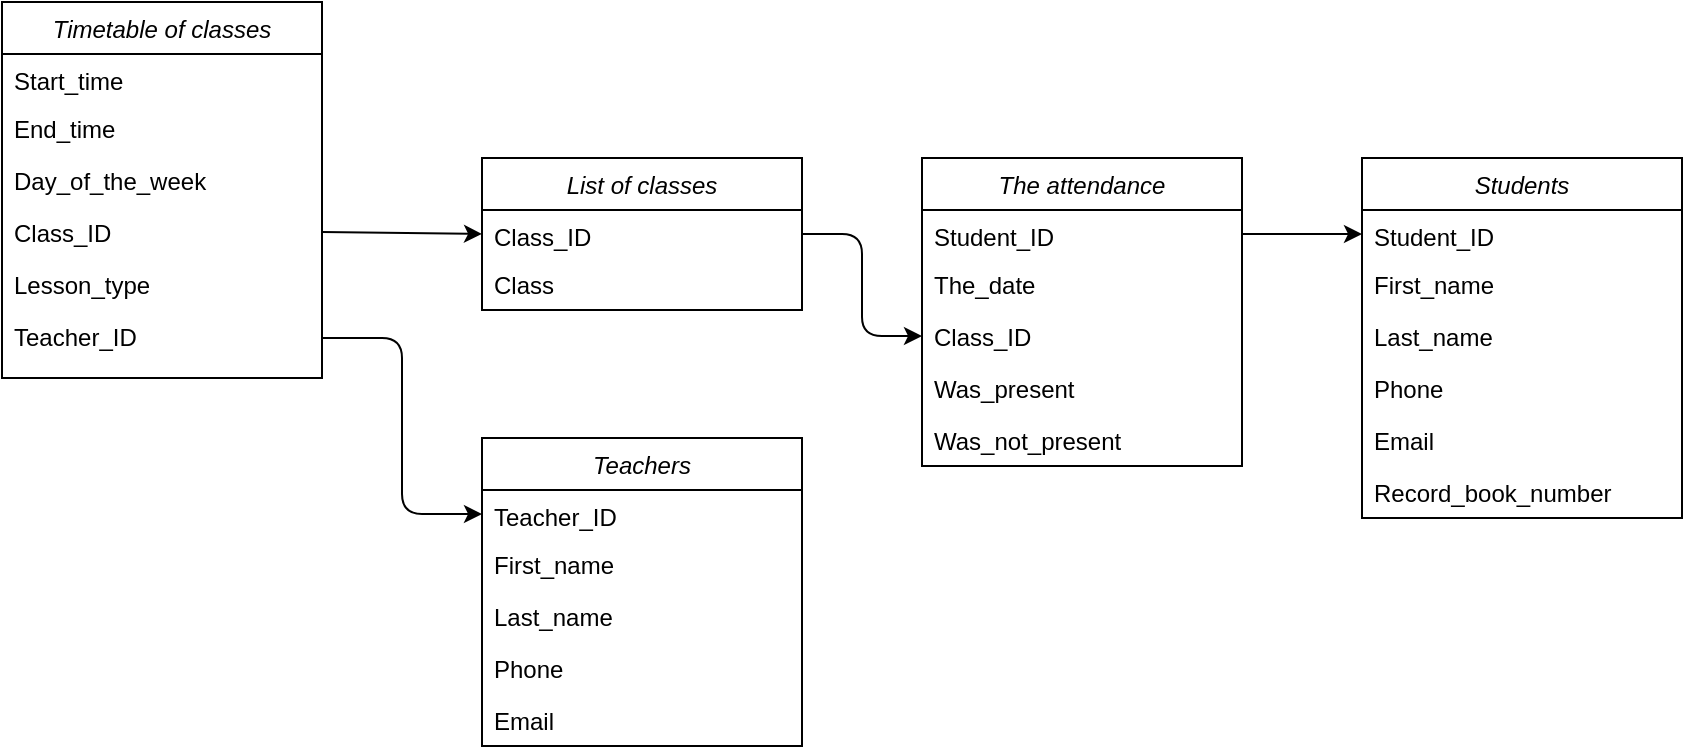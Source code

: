 <mxfile version="13.1.2" type="github"><diagram id="C5RBs43oDa-KdzZeNtuy" name="Page-1"><mxGraphModel dx="1865" dy="1700" grid="1" gridSize="10" guides="1" tooltips="1" connect="1" arrows="1" fold="1" page="1" pageScale="1" pageWidth="827" pageHeight="1169" math="0" shadow="0"><root><mxCell id="WIyWlLk6GJQsqaUBKTNV-0"/><mxCell id="WIyWlLk6GJQsqaUBKTNV-1" parent="WIyWlLk6GJQsqaUBKTNV-0"/><mxCell id="FdyKd0X-Y1TDhLB3n5l7-35" value="" style="endArrow=classic;html=1;entryX=0;entryY=0.5;entryDx=0;entryDy=0;exitX=1;exitY=0.5;exitDx=0;exitDy=0;" edge="1" parent="WIyWlLk6GJQsqaUBKTNV-1" source="FdyKd0X-Y1TDhLB3n5l7-25" target="zkfFHV4jXpPFQw0GAbJ--1"><mxGeometry width="50" height="50" relative="1" as="geometry"><mxPoint x="150" y="-190" as="sourcePoint"/><mxPoint x="200" y="-240" as="targetPoint"/><Array as="points"><mxPoint x="160" y="-52"/><mxPoint x="180" y="-52"/></Array></mxGeometry></mxCell><mxCell id="zkfFHV4jXpPFQw0GAbJ--0" value="Students" style="swimlane;fontStyle=2;align=center;verticalAlign=top;childLayout=stackLayout;horizontal=1;startSize=26;horizontalStack=0;resizeParent=1;resizeLast=0;collapsible=1;marginBottom=0;rounded=0;shadow=0;strokeWidth=1;" parent="WIyWlLk6GJQsqaUBKTNV-1" vertex="1"><mxGeometry x="210" y="-90" width="160" height="180" as="geometry"><mxRectangle x="230" y="140" width="160" height="26" as="alternateBounds"/></mxGeometry></mxCell><mxCell id="zkfFHV4jXpPFQw0GAbJ--1" value="Student_ID" style="text;align=left;verticalAlign=top;spacingLeft=4;spacingRight=4;overflow=hidden;rotatable=0;points=[[0,0.5],[1,0.5]];portConstraint=eastwest;" parent="zkfFHV4jXpPFQw0GAbJ--0" vertex="1"><mxGeometry y="26" width="160" height="24" as="geometry"/></mxCell><mxCell id="FdyKd0X-Y1TDhLB3n5l7-4" value="First_name" style="text;align=left;verticalAlign=top;spacingLeft=4;spacingRight=4;overflow=hidden;rotatable=0;points=[[0,0.5],[1,0.5]];portConstraint=eastwest;" vertex="1" parent="zkfFHV4jXpPFQw0GAbJ--0"><mxGeometry y="50" width="160" height="26" as="geometry"/></mxCell><mxCell id="FdyKd0X-Y1TDhLB3n5l7-0" value="Last_name" style="text;align=left;verticalAlign=top;spacingLeft=4;spacingRight=4;overflow=hidden;rotatable=0;points=[[0,0.5],[1,0.5]];portConstraint=eastwest;" vertex="1" parent="zkfFHV4jXpPFQw0GAbJ--0"><mxGeometry y="76" width="160" height="26" as="geometry"/></mxCell><mxCell id="zkfFHV4jXpPFQw0GAbJ--2" value="Phone" style="text;align=left;verticalAlign=top;spacingLeft=4;spacingRight=4;overflow=hidden;rotatable=0;points=[[0,0.5],[1,0.5]];portConstraint=eastwest;rounded=0;shadow=0;html=0;" parent="zkfFHV4jXpPFQw0GAbJ--0" vertex="1"><mxGeometry y="102" width="160" height="26" as="geometry"/></mxCell><mxCell id="zkfFHV4jXpPFQw0GAbJ--5" value="Email" style="text;align=left;verticalAlign=top;spacingLeft=4;spacingRight=4;overflow=hidden;rotatable=0;points=[[0,0.5],[1,0.5]];portConstraint=eastwest;" parent="zkfFHV4jXpPFQw0GAbJ--0" vertex="1"><mxGeometry y="128" width="160" height="26" as="geometry"/></mxCell><mxCell id="FdyKd0X-Y1TDhLB3n5l7-6" value="Record_book_number" style="text;align=left;verticalAlign=top;spacingLeft=4;spacingRight=4;overflow=hidden;rotatable=0;points=[[0,0.5],[1,0.5]];portConstraint=eastwest;rounded=0;shadow=0;html=0;" vertex="1" parent="zkfFHV4jXpPFQw0GAbJ--0"><mxGeometry y="154" width="160" height="24" as="geometry"/></mxCell><mxCell id="FdyKd0X-Y1TDhLB3n5l7-24" value="The attendance" style="swimlane;fontStyle=2;align=center;verticalAlign=top;childLayout=stackLayout;horizontal=1;startSize=26;horizontalStack=0;resizeParent=1;resizeLast=0;collapsible=1;marginBottom=0;rounded=0;shadow=0;strokeWidth=1;" vertex="1" parent="WIyWlLk6GJQsqaUBKTNV-1"><mxGeometry x="-10" y="-90" width="160" height="154" as="geometry"><mxRectangle x="230" y="140" width="160" height="26" as="alternateBounds"/></mxGeometry></mxCell><mxCell id="FdyKd0X-Y1TDhLB3n5l7-25" value="Student_ID" style="text;align=left;verticalAlign=top;spacingLeft=4;spacingRight=4;overflow=hidden;rotatable=0;points=[[0,0.5],[1,0.5]];portConstraint=eastwest;" vertex="1" parent="FdyKd0X-Y1TDhLB3n5l7-24"><mxGeometry y="26" width="160" height="24" as="geometry"/></mxCell><mxCell id="FdyKd0X-Y1TDhLB3n5l7-26" value="The_date" style="text;align=left;verticalAlign=top;spacingLeft=4;spacingRight=4;overflow=hidden;rotatable=0;points=[[0,0.5],[1,0.5]];portConstraint=eastwest;" vertex="1" parent="FdyKd0X-Y1TDhLB3n5l7-24"><mxGeometry y="50" width="160" height="26" as="geometry"/></mxCell><mxCell id="FdyKd0X-Y1TDhLB3n5l7-27" value="Class_ID" style="text;align=left;verticalAlign=top;spacingLeft=4;spacingRight=4;overflow=hidden;rotatable=0;points=[[0,0.5],[1,0.5]];portConstraint=eastwest;" vertex="1" parent="FdyKd0X-Y1TDhLB3n5l7-24"><mxGeometry y="76" width="160" height="26" as="geometry"/></mxCell><mxCell id="FdyKd0X-Y1TDhLB3n5l7-28" value="Was_present" style="text;align=left;verticalAlign=top;spacingLeft=4;spacingRight=4;overflow=hidden;rotatable=0;points=[[0,0.5],[1,0.5]];portConstraint=eastwest;rounded=0;shadow=0;html=0;" vertex="1" parent="FdyKd0X-Y1TDhLB3n5l7-24"><mxGeometry y="102" width="160" height="26" as="geometry"/></mxCell><mxCell id="FdyKd0X-Y1TDhLB3n5l7-29" value="Was_not_present" style="text;align=left;verticalAlign=top;spacingLeft=4;spacingRight=4;overflow=hidden;rotatable=0;points=[[0,0.5],[1,0.5]];portConstraint=eastwest;" vertex="1" parent="FdyKd0X-Y1TDhLB3n5l7-24"><mxGeometry y="128" width="160" height="26" as="geometry"/></mxCell><mxCell id="FdyKd0X-Y1TDhLB3n5l7-36" value="" style="endArrow=classic;html=1;exitX=1;exitY=0.5;exitDx=0;exitDy=0;entryX=0;entryY=0.5;entryDx=0;entryDy=0;" edge="1" parent="WIyWlLk6GJQsqaUBKTNV-1" source="FdyKd0X-Y1TDhLB3n5l7-16" target="FdyKd0X-Y1TDhLB3n5l7-27"><mxGeometry width="50" height="50" relative="1" as="geometry"><mxPoint x="-60" as="sourcePoint"/><mxPoint x="-10" y="-50" as="targetPoint"/><Array as="points"><mxPoint x="-40" y="-52"/><mxPoint x="-40" y="-30"/><mxPoint x="-40" y="-1"/></Array></mxGeometry></mxCell><mxCell id="FdyKd0X-Y1TDhLB3n5l7-15" value="List of classes" style="swimlane;fontStyle=2;align=center;verticalAlign=top;childLayout=stackLayout;horizontal=1;startSize=26;horizontalStack=0;resizeParent=1;resizeLast=0;collapsible=1;marginBottom=0;rounded=0;shadow=0;strokeWidth=1;" vertex="1" parent="WIyWlLk6GJQsqaUBKTNV-1"><mxGeometry x="-230" y="-90" width="160" height="76" as="geometry"><mxRectangle x="230" y="140" width="160" height="26" as="alternateBounds"/></mxGeometry></mxCell><mxCell id="FdyKd0X-Y1TDhLB3n5l7-16" value="Class_ID" style="text;align=left;verticalAlign=top;spacingLeft=4;spacingRight=4;overflow=hidden;rotatable=0;points=[[0,0.5],[1,0.5]];portConstraint=eastwest;" vertex="1" parent="FdyKd0X-Y1TDhLB3n5l7-15"><mxGeometry y="26" width="160" height="24" as="geometry"/></mxCell><mxCell id="FdyKd0X-Y1TDhLB3n5l7-17" value="Class" style="text;align=left;verticalAlign=top;spacingLeft=4;spacingRight=4;overflow=hidden;rotatable=0;points=[[0,0.5],[1,0.5]];portConstraint=eastwest;" vertex="1" parent="FdyKd0X-Y1TDhLB3n5l7-15"><mxGeometry y="50" width="160" height="26" as="geometry"/></mxCell><mxCell id="FdyKd0X-Y1TDhLB3n5l7-7" value="Teachers" style="swimlane;fontStyle=2;align=center;verticalAlign=top;childLayout=stackLayout;horizontal=1;startSize=26;horizontalStack=0;resizeParent=1;resizeLast=0;collapsible=1;marginBottom=0;rounded=0;shadow=0;strokeWidth=1;" vertex="1" parent="WIyWlLk6GJQsqaUBKTNV-1"><mxGeometry x="-230" y="50" width="160" height="154" as="geometry"><mxRectangle x="230" y="140" width="160" height="26" as="alternateBounds"/></mxGeometry></mxCell><mxCell id="FdyKd0X-Y1TDhLB3n5l7-8" value="Teacher_ID" style="text;align=left;verticalAlign=top;spacingLeft=4;spacingRight=4;overflow=hidden;rotatable=0;points=[[0,0.5],[1,0.5]];portConstraint=eastwest;" vertex="1" parent="FdyKd0X-Y1TDhLB3n5l7-7"><mxGeometry y="26" width="160" height="24" as="geometry"/></mxCell><mxCell id="FdyKd0X-Y1TDhLB3n5l7-9" value="First_name" style="text;align=left;verticalAlign=top;spacingLeft=4;spacingRight=4;overflow=hidden;rotatable=0;points=[[0,0.5],[1,0.5]];portConstraint=eastwest;" vertex="1" parent="FdyKd0X-Y1TDhLB3n5l7-7"><mxGeometry y="50" width="160" height="26" as="geometry"/></mxCell><mxCell id="FdyKd0X-Y1TDhLB3n5l7-10" value="Last_name" style="text;align=left;verticalAlign=top;spacingLeft=4;spacingRight=4;overflow=hidden;rotatable=0;points=[[0,0.5],[1,0.5]];portConstraint=eastwest;" vertex="1" parent="FdyKd0X-Y1TDhLB3n5l7-7"><mxGeometry y="76" width="160" height="26" as="geometry"/></mxCell><mxCell id="FdyKd0X-Y1TDhLB3n5l7-11" value="Phone" style="text;align=left;verticalAlign=top;spacingLeft=4;spacingRight=4;overflow=hidden;rotatable=0;points=[[0,0.5],[1,0.5]];portConstraint=eastwest;rounded=0;shadow=0;html=0;" vertex="1" parent="FdyKd0X-Y1TDhLB3n5l7-7"><mxGeometry y="102" width="160" height="26" as="geometry"/></mxCell><mxCell id="FdyKd0X-Y1TDhLB3n5l7-12" value="Email" style="text;align=left;verticalAlign=top;spacingLeft=4;spacingRight=4;overflow=hidden;rotatable=0;points=[[0,0.5],[1,0.5]];portConstraint=eastwest;" vertex="1" parent="FdyKd0X-Y1TDhLB3n5l7-7"><mxGeometry y="128" width="160" height="26" as="geometry"/></mxCell><mxCell id="FdyKd0X-Y1TDhLB3n5l7-50" value="" style="endArrow=classic;html=1;exitX=1;exitY=0.5;exitDx=0;exitDy=0;entryX=0;entryY=0.5;entryDx=0;entryDy=0;" edge="1" parent="WIyWlLk6GJQsqaUBKTNV-1" source="FdyKd0X-Y1TDhLB3n5l7-40" target="FdyKd0X-Y1TDhLB3n5l7-16"><mxGeometry width="50" height="50" relative="1" as="geometry"><mxPoint x="-290" y="-30" as="sourcePoint"/><mxPoint x="-240" y="-80" as="targetPoint"/></mxGeometry></mxCell><mxCell id="FdyKd0X-Y1TDhLB3n5l7-37" value="Timetable of classes" style="swimlane;fontStyle=2;align=center;verticalAlign=top;childLayout=stackLayout;horizontal=1;startSize=26;horizontalStack=0;resizeParent=1;resizeLast=0;collapsible=1;marginBottom=0;rounded=0;shadow=0;strokeWidth=1;" vertex="1" parent="WIyWlLk6GJQsqaUBKTNV-1"><mxGeometry x="-470" y="-168" width="160" height="188" as="geometry"><mxRectangle x="230" y="140" width="160" height="26" as="alternateBounds"/></mxGeometry></mxCell><mxCell id="FdyKd0X-Y1TDhLB3n5l7-38" value="Start_time" style="text;align=left;verticalAlign=top;spacingLeft=4;spacingRight=4;overflow=hidden;rotatable=0;points=[[0,0.5],[1,0.5]];portConstraint=eastwest;" vertex="1" parent="FdyKd0X-Y1TDhLB3n5l7-37"><mxGeometry y="26" width="160" height="24" as="geometry"/></mxCell><mxCell id="FdyKd0X-Y1TDhLB3n5l7-39" value="End_time" style="text;align=left;verticalAlign=top;spacingLeft=4;spacingRight=4;overflow=hidden;rotatable=0;points=[[0,0.5],[1,0.5]];portConstraint=eastwest;" vertex="1" parent="FdyKd0X-Y1TDhLB3n5l7-37"><mxGeometry y="50" width="160" height="26" as="geometry"/></mxCell><mxCell id="FdyKd0X-Y1TDhLB3n5l7-41" value="Day_of_the_week" style="text;align=left;verticalAlign=top;spacingLeft=4;spacingRight=4;overflow=hidden;rotatable=0;points=[[0,0.5],[1,0.5]];portConstraint=eastwest;rounded=0;shadow=0;html=0;" vertex="1" parent="FdyKd0X-Y1TDhLB3n5l7-37"><mxGeometry y="76" width="160" height="26" as="geometry"/></mxCell><mxCell id="FdyKd0X-Y1TDhLB3n5l7-40" value="Class_ID" style="text;align=left;verticalAlign=top;spacingLeft=4;spacingRight=4;overflow=hidden;rotatable=0;points=[[0,0.5],[1,0.5]];portConstraint=eastwest;" vertex="1" parent="FdyKd0X-Y1TDhLB3n5l7-37"><mxGeometry y="102" width="160" height="26" as="geometry"/></mxCell><mxCell id="FdyKd0X-Y1TDhLB3n5l7-42" value="Lesson_type" style="text;align=left;verticalAlign=top;spacingLeft=4;spacingRight=4;overflow=hidden;rotatable=0;points=[[0,0.5],[1,0.5]];portConstraint=eastwest;" vertex="1" parent="FdyKd0X-Y1TDhLB3n5l7-37"><mxGeometry y="128" width="160" height="26" as="geometry"/></mxCell><mxCell id="FdyKd0X-Y1TDhLB3n5l7-46" value="Teacher_ID" style="text;align=left;verticalAlign=top;spacingLeft=4;spacingRight=4;overflow=hidden;rotatable=0;points=[[0,0.5],[1,0.5]];portConstraint=eastwest;" vertex="1" parent="FdyKd0X-Y1TDhLB3n5l7-37"><mxGeometry y="154" width="160" height="26" as="geometry"/></mxCell><mxCell id="FdyKd0X-Y1TDhLB3n5l7-51" value="" style="endArrow=classic;html=1;entryX=0;entryY=0.5;entryDx=0;entryDy=0;" edge="1" parent="WIyWlLk6GJQsqaUBKTNV-1" target="FdyKd0X-Y1TDhLB3n5l7-8"><mxGeometry width="50" height="50" relative="1" as="geometry"><mxPoint x="-310" as="sourcePoint"/><mxPoint x="-260" as="targetPoint"/><Array as="points"><mxPoint x="-270"/><mxPoint x="-270" y="88"/></Array></mxGeometry></mxCell></root></mxGraphModel></diagram></mxfile>